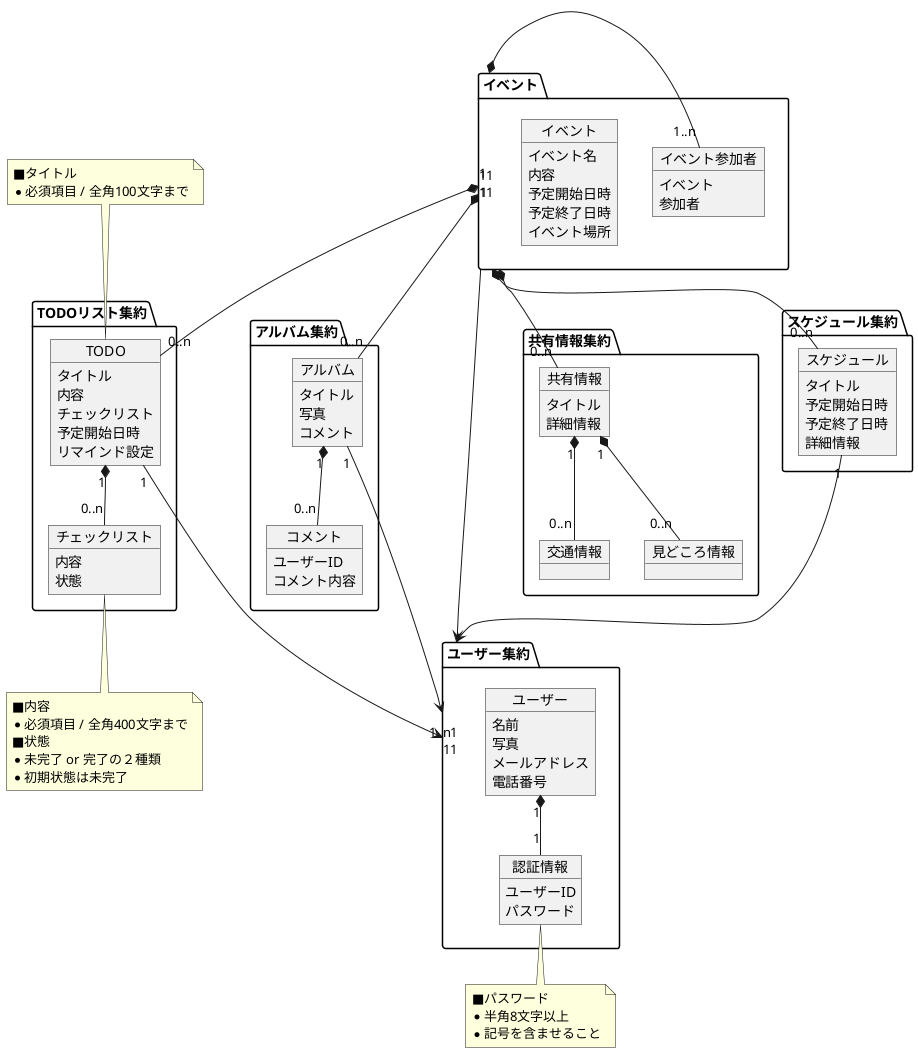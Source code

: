@startuml

package イベント {
    object イベント {
        イベント名
        内容
        予定開始日時
        予定終了日時
        イベント場所
    }
    object イベント参加者 {
    	イベント
    	参加者
    }
}

package TODOリスト集約 {
    object TODO {
        タイトル
        内容
        チェックリスト
        予定開始日時
        リマインド設定
    }
    object チェックリスト{
        内容
        状態
    }
}

package ユーザー集約 {
    object ユーザー{
        名前
        写真
        メールアドレス
        電話番号
    }
    object 認証情報 {
        ユーザーID
        パスワード
    }
}

package アルバム集約 {
    object アルバム {
        タイトル
        写真
        コメント
    }
    object コメント {
        ユーザーID
        コメント内容
    }
}

package スケジュール集約 {
    object スケジュール {
        タイトル
        予定開始日時
        予定終了日時
        詳細情報
    }
}

package 共有情報集約 {
    object 共有情報 {
        タイトル
        詳細情報
    }
    object 交通情報 {
    }
    object 見どころ情報 {
    }
}




/' 親要素を左に書くようにする '/
/' → 左側は必ずないといけないもの '/
/' → 右側は必須ではない '/
/' 集約間の関係 '/
イベント "1" ---> "1..n" ユーザー集約
イベント "1" *-- "0..n" TODO
イベント "1" *-- "0..n" アルバム
イベント "1" *-- "0..n" スケジュール
イベント "1" *-- "0..n" 共有情報
TODO "1" ---> "1" ユーザー集約
アルバム "1" ---> "1" ユーザー集約
スケジュール "1" ---> "1" ユーザー集約

/' 各集約内の関係 '/
イベント "1" *- "1..n" イベント参加者
TODO "1" *-- "0..n" チェックリスト
アルバム "1" *-- "0..n" コメント
共有情報 "1"*--"0..n" 交通情報
共有情報 "1"*--"0..n" 見どころ情報
ユーザー "1" *-- "1" 認証情報





/' 吹き出し '/
note top of TODO
■タイトル
*必須項目 / 全角100文字まで
end note

note bottom of チェックリスト
■内容
*必須項目 / 全角400文字まで
■状態
*未完了 or 完了の２種類
*初期状態は未完了
end note

note bottom of 認証情報
■パスワード
*半角8文字以上
*記号を含ませること
end note



@enduml